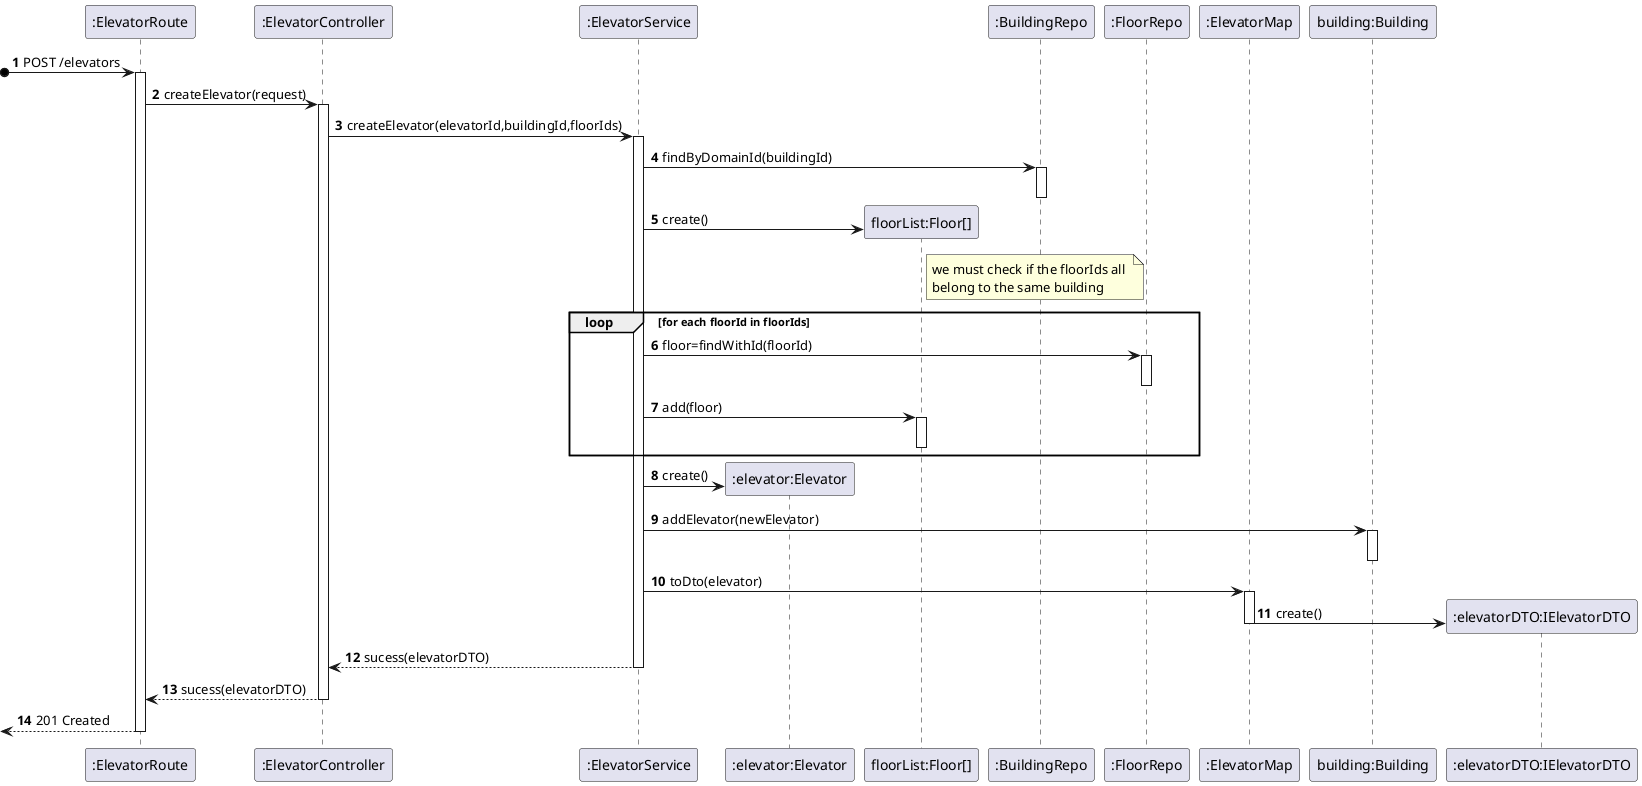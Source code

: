 @startuml process-view
autonumber
participant ROUTE as ":ElevatorRoute"
participant CTRL as ":ElevatorController"
participant SRV as ":ElevatorService"
participant ELEV as ":elevator:Elevator"
participant FLIST as "floorList:Floor[]"
participant BREPO as ":BuildingRepo"
participant FREPO as ":FloorRepo"
participant MAP as ":ElevatorMap"
participant BUILD as "building:Building"
participant DTO as ":elevatorDTO:IElevatorDTO"

?o-> ROUTE : POST /elevators
activate ROUTE

ROUTE -> CTRL : createElevator(request)
activate CTRL
CTRL -> SRV : createElevator(elevatorId,buildingId,floorIds)
activate SRV
SRV -> BREPO : findByDomainId(buildingId)
activate BREPO
deactivate BREPO
SRV -> FLIST** : create()
note right of FLIST
  we must check if the floorIds all 
  belong to the same building
end note
loop for each floorId in floorIds
  SRV -> FREPO : floor=findWithId(floorId)
  activate FREPO
  deactivate FREPO
  SRV -> FLIST : add(floor)
  activate FLIST
  deactivate FLIST
end
SRV -> ELEV** : create()
SRV -> BUILD : addElevator(newElevator)
activate BUILD
deactivate BUILD
SRV -> MAP : toDto(elevator)
activate MAP
MAP -> DTO** : create()
deactivate MAP
SRV --> CTRL : sucess(elevatorDTO)
deactivate SRV
CTRL --> ROUTE : sucess(elevatorDTO)
deactivate CTRL
<-- ROUTE : 201 Created
deactivate ROUTE

@enduml
